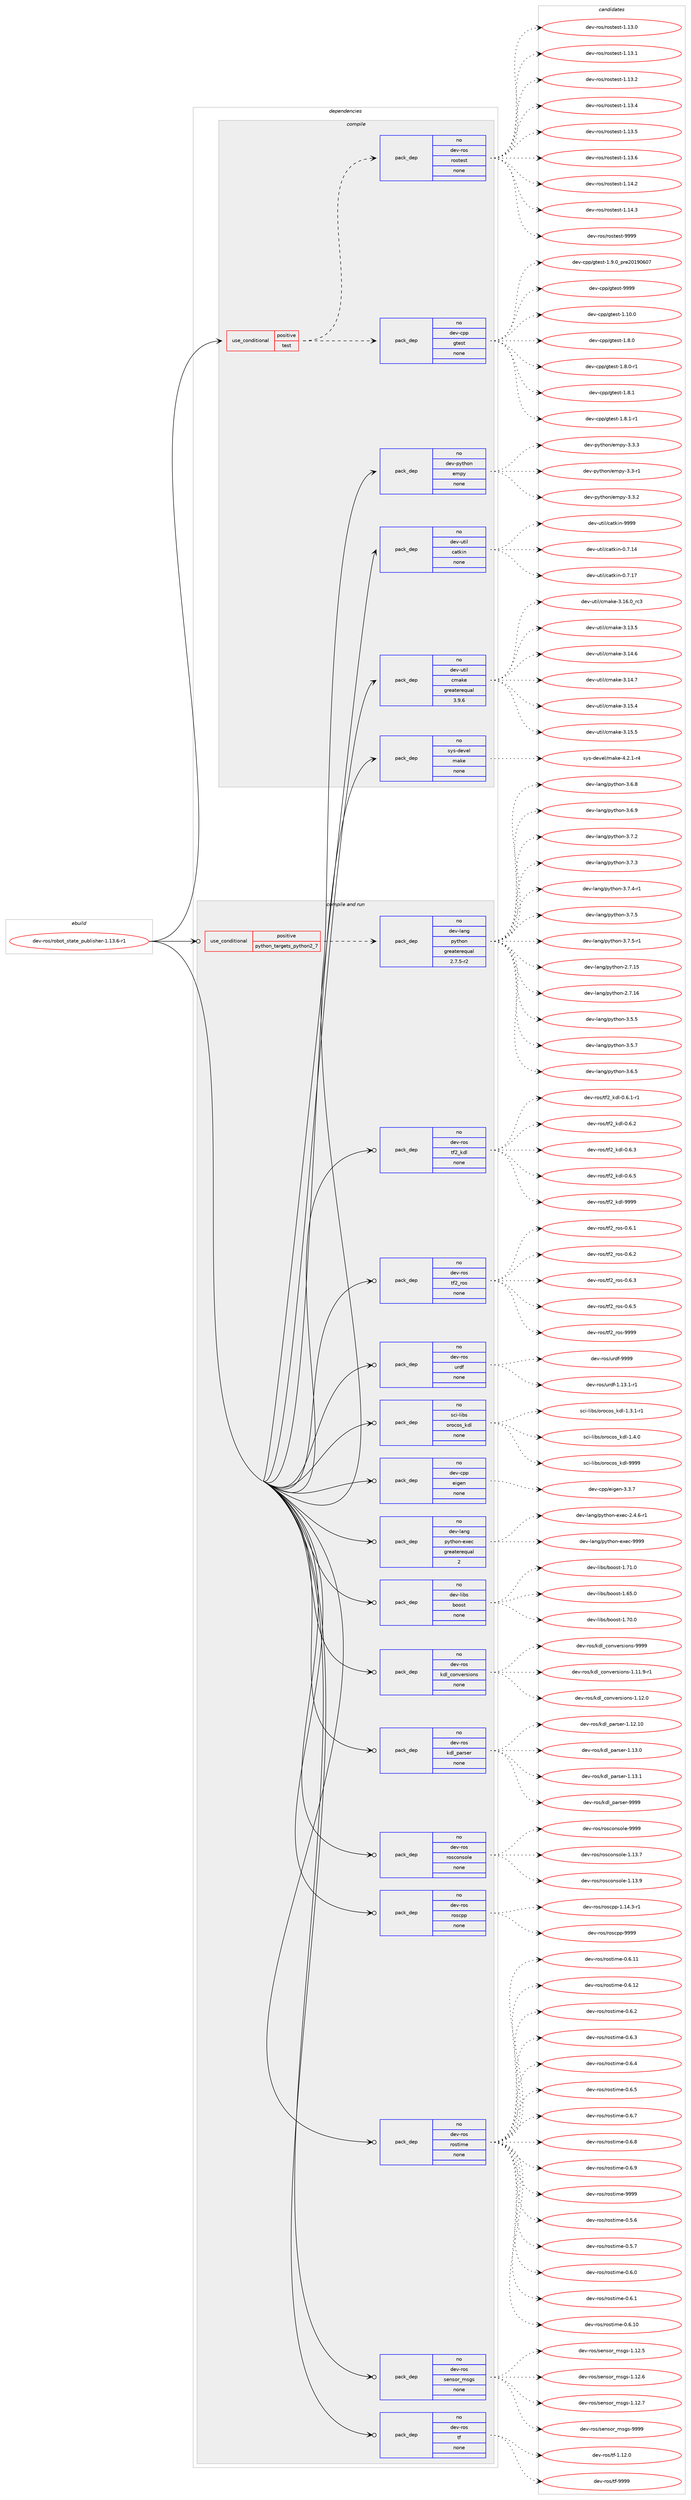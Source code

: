 digraph prolog {

# *************
# Graph options
# *************

newrank=true;
concentrate=true;
compound=true;
graph [rankdir=LR,fontname=Helvetica,fontsize=10,ranksep=1.5];#, ranksep=2.5, nodesep=0.2];
edge  [arrowhead=vee];
node  [fontname=Helvetica,fontsize=10];

# **********
# The ebuild
# **********

subgraph cluster_leftcol {
color=gray;
rank=same;
label=<<i>ebuild</i>>;
id [label="dev-ros/robot_state_publisher-1.13.6-r1", color=red, width=4, href="../dev-ros/robot_state_publisher-1.13.6-r1.svg"];
}

# ****************
# The dependencies
# ****************

subgraph cluster_midcol {
color=gray;
label=<<i>dependencies</i>>;
subgraph cluster_compile {
fillcolor="#eeeeee";
style=filled;
label=<<i>compile</i>>;
subgraph cond154399 {
dependency659807 [label=<<TABLE BORDER="0" CELLBORDER="1" CELLSPACING="0" CELLPADDING="4"><TR><TD ROWSPAN="3" CELLPADDING="10">use_conditional</TD></TR><TR><TD>positive</TD></TR><TR><TD>test</TD></TR></TABLE>>, shape=none, color=red];
subgraph pack493502 {
dependency659808 [label=<<TABLE BORDER="0" CELLBORDER="1" CELLSPACING="0" CELLPADDING="4" WIDTH="220"><TR><TD ROWSPAN="6" CELLPADDING="30">pack_dep</TD></TR><TR><TD WIDTH="110">no</TD></TR><TR><TD>dev-cpp</TD></TR><TR><TD>gtest</TD></TR><TR><TD>none</TD></TR><TR><TD></TD></TR></TABLE>>, shape=none, color=blue];
}
dependency659807:e -> dependency659808:w [weight=20,style="dashed",arrowhead="vee"];
subgraph pack493503 {
dependency659809 [label=<<TABLE BORDER="0" CELLBORDER="1" CELLSPACING="0" CELLPADDING="4" WIDTH="220"><TR><TD ROWSPAN="6" CELLPADDING="30">pack_dep</TD></TR><TR><TD WIDTH="110">no</TD></TR><TR><TD>dev-ros</TD></TR><TR><TD>rostest</TD></TR><TR><TD>none</TD></TR><TR><TD></TD></TR></TABLE>>, shape=none, color=blue];
}
dependency659807:e -> dependency659809:w [weight=20,style="dashed",arrowhead="vee"];
}
id:e -> dependency659807:w [weight=20,style="solid",arrowhead="vee"];
subgraph pack493504 {
dependency659810 [label=<<TABLE BORDER="0" CELLBORDER="1" CELLSPACING="0" CELLPADDING="4" WIDTH="220"><TR><TD ROWSPAN="6" CELLPADDING="30">pack_dep</TD></TR><TR><TD WIDTH="110">no</TD></TR><TR><TD>dev-python</TD></TR><TR><TD>empy</TD></TR><TR><TD>none</TD></TR><TR><TD></TD></TR></TABLE>>, shape=none, color=blue];
}
id:e -> dependency659810:w [weight=20,style="solid",arrowhead="vee"];
subgraph pack493505 {
dependency659811 [label=<<TABLE BORDER="0" CELLBORDER="1" CELLSPACING="0" CELLPADDING="4" WIDTH="220"><TR><TD ROWSPAN="6" CELLPADDING="30">pack_dep</TD></TR><TR><TD WIDTH="110">no</TD></TR><TR><TD>dev-util</TD></TR><TR><TD>catkin</TD></TR><TR><TD>none</TD></TR><TR><TD></TD></TR></TABLE>>, shape=none, color=blue];
}
id:e -> dependency659811:w [weight=20,style="solid",arrowhead="vee"];
subgraph pack493506 {
dependency659812 [label=<<TABLE BORDER="0" CELLBORDER="1" CELLSPACING="0" CELLPADDING="4" WIDTH="220"><TR><TD ROWSPAN="6" CELLPADDING="30">pack_dep</TD></TR><TR><TD WIDTH="110">no</TD></TR><TR><TD>dev-util</TD></TR><TR><TD>cmake</TD></TR><TR><TD>greaterequal</TD></TR><TR><TD>3.9.6</TD></TR></TABLE>>, shape=none, color=blue];
}
id:e -> dependency659812:w [weight=20,style="solid",arrowhead="vee"];
subgraph pack493507 {
dependency659813 [label=<<TABLE BORDER="0" CELLBORDER="1" CELLSPACING="0" CELLPADDING="4" WIDTH="220"><TR><TD ROWSPAN="6" CELLPADDING="30">pack_dep</TD></TR><TR><TD WIDTH="110">no</TD></TR><TR><TD>sys-devel</TD></TR><TR><TD>make</TD></TR><TR><TD>none</TD></TR><TR><TD></TD></TR></TABLE>>, shape=none, color=blue];
}
id:e -> dependency659813:w [weight=20,style="solid",arrowhead="vee"];
}
subgraph cluster_compileandrun {
fillcolor="#eeeeee";
style=filled;
label=<<i>compile and run</i>>;
subgraph cond154400 {
dependency659814 [label=<<TABLE BORDER="0" CELLBORDER="1" CELLSPACING="0" CELLPADDING="4"><TR><TD ROWSPAN="3" CELLPADDING="10">use_conditional</TD></TR><TR><TD>positive</TD></TR><TR><TD>python_targets_python2_7</TD></TR></TABLE>>, shape=none, color=red];
subgraph pack493508 {
dependency659815 [label=<<TABLE BORDER="0" CELLBORDER="1" CELLSPACING="0" CELLPADDING="4" WIDTH="220"><TR><TD ROWSPAN="6" CELLPADDING="30">pack_dep</TD></TR><TR><TD WIDTH="110">no</TD></TR><TR><TD>dev-lang</TD></TR><TR><TD>python</TD></TR><TR><TD>greaterequal</TD></TR><TR><TD>2.7.5-r2</TD></TR></TABLE>>, shape=none, color=blue];
}
dependency659814:e -> dependency659815:w [weight=20,style="dashed",arrowhead="vee"];
}
id:e -> dependency659814:w [weight=20,style="solid",arrowhead="odotvee"];
subgraph pack493509 {
dependency659816 [label=<<TABLE BORDER="0" CELLBORDER="1" CELLSPACING="0" CELLPADDING="4" WIDTH="220"><TR><TD ROWSPAN="6" CELLPADDING="30">pack_dep</TD></TR><TR><TD WIDTH="110">no</TD></TR><TR><TD>dev-cpp</TD></TR><TR><TD>eigen</TD></TR><TR><TD>none</TD></TR><TR><TD></TD></TR></TABLE>>, shape=none, color=blue];
}
id:e -> dependency659816:w [weight=20,style="solid",arrowhead="odotvee"];
subgraph pack493510 {
dependency659817 [label=<<TABLE BORDER="0" CELLBORDER="1" CELLSPACING="0" CELLPADDING="4" WIDTH="220"><TR><TD ROWSPAN="6" CELLPADDING="30">pack_dep</TD></TR><TR><TD WIDTH="110">no</TD></TR><TR><TD>dev-lang</TD></TR><TR><TD>python-exec</TD></TR><TR><TD>greaterequal</TD></TR><TR><TD>2</TD></TR></TABLE>>, shape=none, color=blue];
}
id:e -> dependency659817:w [weight=20,style="solid",arrowhead="odotvee"];
subgraph pack493511 {
dependency659818 [label=<<TABLE BORDER="0" CELLBORDER="1" CELLSPACING="0" CELLPADDING="4" WIDTH="220"><TR><TD ROWSPAN="6" CELLPADDING="30">pack_dep</TD></TR><TR><TD WIDTH="110">no</TD></TR><TR><TD>dev-libs</TD></TR><TR><TD>boost</TD></TR><TR><TD>none</TD></TR><TR><TD></TD></TR></TABLE>>, shape=none, color=blue];
}
id:e -> dependency659818:w [weight=20,style="solid",arrowhead="odotvee"];
subgraph pack493512 {
dependency659819 [label=<<TABLE BORDER="0" CELLBORDER="1" CELLSPACING="0" CELLPADDING="4" WIDTH="220"><TR><TD ROWSPAN="6" CELLPADDING="30">pack_dep</TD></TR><TR><TD WIDTH="110">no</TD></TR><TR><TD>dev-ros</TD></TR><TR><TD>kdl_conversions</TD></TR><TR><TD>none</TD></TR><TR><TD></TD></TR></TABLE>>, shape=none, color=blue];
}
id:e -> dependency659819:w [weight=20,style="solid",arrowhead="odotvee"];
subgraph pack493513 {
dependency659820 [label=<<TABLE BORDER="0" CELLBORDER="1" CELLSPACING="0" CELLPADDING="4" WIDTH="220"><TR><TD ROWSPAN="6" CELLPADDING="30">pack_dep</TD></TR><TR><TD WIDTH="110">no</TD></TR><TR><TD>dev-ros</TD></TR><TR><TD>kdl_parser</TD></TR><TR><TD>none</TD></TR><TR><TD></TD></TR></TABLE>>, shape=none, color=blue];
}
id:e -> dependency659820:w [weight=20,style="solid",arrowhead="odotvee"];
subgraph pack493514 {
dependency659821 [label=<<TABLE BORDER="0" CELLBORDER="1" CELLSPACING="0" CELLPADDING="4" WIDTH="220"><TR><TD ROWSPAN="6" CELLPADDING="30">pack_dep</TD></TR><TR><TD WIDTH="110">no</TD></TR><TR><TD>dev-ros</TD></TR><TR><TD>rosconsole</TD></TR><TR><TD>none</TD></TR><TR><TD></TD></TR></TABLE>>, shape=none, color=blue];
}
id:e -> dependency659821:w [weight=20,style="solid",arrowhead="odotvee"];
subgraph pack493515 {
dependency659822 [label=<<TABLE BORDER="0" CELLBORDER="1" CELLSPACING="0" CELLPADDING="4" WIDTH="220"><TR><TD ROWSPAN="6" CELLPADDING="30">pack_dep</TD></TR><TR><TD WIDTH="110">no</TD></TR><TR><TD>dev-ros</TD></TR><TR><TD>roscpp</TD></TR><TR><TD>none</TD></TR><TR><TD></TD></TR></TABLE>>, shape=none, color=blue];
}
id:e -> dependency659822:w [weight=20,style="solid",arrowhead="odotvee"];
subgraph pack493516 {
dependency659823 [label=<<TABLE BORDER="0" CELLBORDER="1" CELLSPACING="0" CELLPADDING="4" WIDTH="220"><TR><TD ROWSPAN="6" CELLPADDING="30">pack_dep</TD></TR><TR><TD WIDTH="110">no</TD></TR><TR><TD>dev-ros</TD></TR><TR><TD>rostime</TD></TR><TR><TD>none</TD></TR><TR><TD></TD></TR></TABLE>>, shape=none, color=blue];
}
id:e -> dependency659823:w [weight=20,style="solid",arrowhead="odotvee"];
subgraph pack493517 {
dependency659824 [label=<<TABLE BORDER="0" CELLBORDER="1" CELLSPACING="0" CELLPADDING="4" WIDTH="220"><TR><TD ROWSPAN="6" CELLPADDING="30">pack_dep</TD></TR><TR><TD WIDTH="110">no</TD></TR><TR><TD>dev-ros</TD></TR><TR><TD>sensor_msgs</TD></TR><TR><TD>none</TD></TR><TR><TD></TD></TR></TABLE>>, shape=none, color=blue];
}
id:e -> dependency659824:w [weight=20,style="solid",arrowhead="odotvee"];
subgraph pack493518 {
dependency659825 [label=<<TABLE BORDER="0" CELLBORDER="1" CELLSPACING="0" CELLPADDING="4" WIDTH="220"><TR><TD ROWSPAN="6" CELLPADDING="30">pack_dep</TD></TR><TR><TD WIDTH="110">no</TD></TR><TR><TD>dev-ros</TD></TR><TR><TD>tf</TD></TR><TR><TD>none</TD></TR><TR><TD></TD></TR></TABLE>>, shape=none, color=blue];
}
id:e -> dependency659825:w [weight=20,style="solid",arrowhead="odotvee"];
subgraph pack493519 {
dependency659826 [label=<<TABLE BORDER="0" CELLBORDER="1" CELLSPACING="0" CELLPADDING="4" WIDTH="220"><TR><TD ROWSPAN="6" CELLPADDING="30">pack_dep</TD></TR><TR><TD WIDTH="110">no</TD></TR><TR><TD>dev-ros</TD></TR><TR><TD>tf2_kdl</TD></TR><TR><TD>none</TD></TR><TR><TD></TD></TR></TABLE>>, shape=none, color=blue];
}
id:e -> dependency659826:w [weight=20,style="solid",arrowhead="odotvee"];
subgraph pack493520 {
dependency659827 [label=<<TABLE BORDER="0" CELLBORDER="1" CELLSPACING="0" CELLPADDING="4" WIDTH="220"><TR><TD ROWSPAN="6" CELLPADDING="30">pack_dep</TD></TR><TR><TD WIDTH="110">no</TD></TR><TR><TD>dev-ros</TD></TR><TR><TD>tf2_ros</TD></TR><TR><TD>none</TD></TR><TR><TD></TD></TR></TABLE>>, shape=none, color=blue];
}
id:e -> dependency659827:w [weight=20,style="solid",arrowhead="odotvee"];
subgraph pack493521 {
dependency659828 [label=<<TABLE BORDER="0" CELLBORDER="1" CELLSPACING="0" CELLPADDING="4" WIDTH="220"><TR><TD ROWSPAN="6" CELLPADDING="30">pack_dep</TD></TR><TR><TD WIDTH="110">no</TD></TR><TR><TD>dev-ros</TD></TR><TR><TD>urdf</TD></TR><TR><TD>none</TD></TR><TR><TD></TD></TR></TABLE>>, shape=none, color=blue];
}
id:e -> dependency659828:w [weight=20,style="solid",arrowhead="odotvee"];
subgraph pack493522 {
dependency659829 [label=<<TABLE BORDER="0" CELLBORDER="1" CELLSPACING="0" CELLPADDING="4" WIDTH="220"><TR><TD ROWSPAN="6" CELLPADDING="30">pack_dep</TD></TR><TR><TD WIDTH="110">no</TD></TR><TR><TD>sci-libs</TD></TR><TR><TD>orocos_kdl</TD></TR><TR><TD>none</TD></TR><TR><TD></TD></TR></TABLE>>, shape=none, color=blue];
}
id:e -> dependency659829:w [weight=20,style="solid",arrowhead="odotvee"];
}
subgraph cluster_run {
fillcolor="#eeeeee";
style=filled;
label=<<i>run</i>>;
}
}

# **************
# The candidates
# **************

subgraph cluster_choices {
rank=same;
color=gray;
label=<<i>candidates</i>>;

subgraph choice493502 {
color=black;
nodesep=1;
choice10010111845991121124710311610111511645494649484648 [label="dev-cpp/gtest-1.10.0", color=red, width=4,href="../dev-cpp/gtest-1.10.0.svg"];
choice100101118459911211247103116101115116454946564648 [label="dev-cpp/gtest-1.8.0", color=red, width=4,href="../dev-cpp/gtest-1.8.0.svg"];
choice1001011184599112112471031161011151164549465646484511449 [label="dev-cpp/gtest-1.8.0-r1", color=red, width=4,href="../dev-cpp/gtest-1.8.0-r1.svg"];
choice100101118459911211247103116101115116454946564649 [label="dev-cpp/gtest-1.8.1", color=red, width=4,href="../dev-cpp/gtest-1.8.1.svg"];
choice1001011184599112112471031161011151164549465646494511449 [label="dev-cpp/gtest-1.8.1-r1", color=red, width=4,href="../dev-cpp/gtest-1.8.1-r1.svg"];
choice100101118459911211247103116101115116454946574648951121141015048495748544855 [label="dev-cpp/gtest-1.9.0_pre20190607", color=red, width=4,href="../dev-cpp/gtest-1.9.0_pre20190607.svg"];
choice1001011184599112112471031161011151164557575757 [label="dev-cpp/gtest-9999", color=red, width=4,href="../dev-cpp/gtest-9999.svg"];
dependency659808:e -> choice10010111845991121124710311610111511645494649484648:w [style=dotted,weight="100"];
dependency659808:e -> choice100101118459911211247103116101115116454946564648:w [style=dotted,weight="100"];
dependency659808:e -> choice1001011184599112112471031161011151164549465646484511449:w [style=dotted,weight="100"];
dependency659808:e -> choice100101118459911211247103116101115116454946564649:w [style=dotted,weight="100"];
dependency659808:e -> choice1001011184599112112471031161011151164549465646494511449:w [style=dotted,weight="100"];
dependency659808:e -> choice100101118459911211247103116101115116454946574648951121141015048495748544855:w [style=dotted,weight="100"];
dependency659808:e -> choice1001011184599112112471031161011151164557575757:w [style=dotted,weight="100"];
}
subgraph choice493503 {
color=black;
nodesep=1;
choice100101118451141111154711411111511610111511645494649514648 [label="dev-ros/rostest-1.13.0", color=red, width=4,href="../dev-ros/rostest-1.13.0.svg"];
choice100101118451141111154711411111511610111511645494649514649 [label="dev-ros/rostest-1.13.1", color=red, width=4,href="../dev-ros/rostest-1.13.1.svg"];
choice100101118451141111154711411111511610111511645494649514650 [label="dev-ros/rostest-1.13.2", color=red, width=4,href="../dev-ros/rostest-1.13.2.svg"];
choice100101118451141111154711411111511610111511645494649514652 [label="dev-ros/rostest-1.13.4", color=red, width=4,href="../dev-ros/rostest-1.13.4.svg"];
choice100101118451141111154711411111511610111511645494649514653 [label="dev-ros/rostest-1.13.5", color=red, width=4,href="../dev-ros/rostest-1.13.5.svg"];
choice100101118451141111154711411111511610111511645494649514654 [label="dev-ros/rostest-1.13.6", color=red, width=4,href="../dev-ros/rostest-1.13.6.svg"];
choice100101118451141111154711411111511610111511645494649524650 [label="dev-ros/rostest-1.14.2", color=red, width=4,href="../dev-ros/rostest-1.14.2.svg"];
choice100101118451141111154711411111511610111511645494649524651 [label="dev-ros/rostest-1.14.3", color=red, width=4,href="../dev-ros/rostest-1.14.3.svg"];
choice10010111845114111115471141111151161011151164557575757 [label="dev-ros/rostest-9999", color=red, width=4,href="../dev-ros/rostest-9999.svg"];
dependency659809:e -> choice100101118451141111154711411111511610111511645494649514648:w [style=dotted,weight="100"];
dependency659809:e -> choice100101118451141111154711411111511610111511645494649514649:w [style=dotted,weight="100"];
dependency659809:e -> choice100101118451141111154711411111511610111511645494649514650:w [style=dotted,weight="100"];
dependency659809:e -> choice100101118451141111154711411111511610111511645494649514652:w [style=dotted,weight="100"];
dependency659809:e -> choice100101118451141111154711411111511610111511645494649514653:w [style=dotted,weight="100"];
dependency659809:e -> choice100101118451141111154711411111511610111511645494649514654:w [style=dotted,weight="100"];
dependency659809:e -> choice100101118451141111154711411111511610111511645494649524650:w [style=dotted,weight="100"];
dependency659809:e -> choice100101118451141111154711411111511610111511645494649524651:w [style=dotted,weight="100"];
dependency659809:e -> choice10010111845114111115471141111151161011151164557575757:w [style=dotted,weight="100"];
}
subgraph choice493504 {
color=black;
nodesep=1;
choice1001011184511212111610411111047101109112121455146514511449 [label="dev-python/empy-3.3-r1", color=red, width=4,href="../dev-python/empy-3.3-r1.svg"];
choice1001011184511212111610411111047101109112121455146514650 [label="dev-python/empy-3.3.2", color=red, width=4,href="../dev-python/empy-3.3.2.svg"];
choice1001011184511212111610411111047101109112121455146514651 [label="dev-python/empy-3.3.3", color=red, width=4,href="../dev-python/empy-3.3.3.svg"];
dependency659810:e -> choice1001011184511212111610411111047101109112121455146514511449:w [style=dotted,weight="100"];
dependency659810:e -> choice1001011184511212111610411111047101109112121455146514650:w [style=dotted,weight="100"];
dependency659810:e -> choice1001011184511212111610411111047101109112121455146514651:w [style=dotted,weight="100"];
}
subgraph choice493505 {
color=black;
nodesep=1;
choice1001011184511711610510847999711610710511045484655464952 [label="dev-util/catkin-0.7.14", color=red, width=4,href="../dev-util/catkin-0.7.14.svg"];
choice1001011184511711610510847999711610710511045484655464955 [label="dev-util/catkin-0.7.17", color=red, width=4,href="../dev-util/catkin-0.7.17.svg"];
choice100101118451171161051084799971161071051104557575757 [label="dev-util/catkin-9999", color=red, width=4,href="../dev-util/catkin-9999.svg"];
dependency659811:e -> choice1001011184511711610510847999711610710511045484655464952:w [style=dotted,weight="100"];
dependency659811:e -> choice1001011184511711610510847999711610710511045484655464955:w [style=dotted,weight="100"];
dependency659811:e -> choice100101118451171161051084799971161071051104557575757:w [style=dotted,weight="100"];
}
subgraph choice493506 {
color=black;
nodesep=1;
choice1001011184511711610510847991099710710145514649514653 [label="dev-util/cmake-3.13.5", color=red, width=4,href="../dev-util/cmake-3.13.5.svg"];
choice1001011184511711610510847991099710710145514649524654 [label="dev-util/cmake-3.14.6", color=red, width=4,href="../dev-util/cmake-3.14.6.svg"];
choice1001011184511711610510847991099710710145514649524655 [label="dev-util/cmake-3.14.7", color=red, width=4,href="../dev-util/cmake-3.14.7.svg"];
choice1001011184511711610510847991099710710145514649534652 [label="dev-util/cmake-3.15.4", color=red, width=4,href="../dev-util/cmake-3.15.4.svg"];
choice1001011184511711610510847991099710710145514649534653 [label="dev-util/cmake-3.15.5", color=red, width=4,href="../dev-util/cmake-3.15.5.svg"];
choice1001011184511711610510847991099710710145514649544648951149951 [label="dev-util/cmake-3.16.0_rc3", color=red, width=4,href="../dev-util/cmake-3.16.0_rc3.svg"];
dependency659812:e -> choice1001011184511711610510847991099710710145514649514653:w [style=dotted,weight="100"];
dependency659812:e -> choice1001011184511711610510847991099710710145514649524654:w [style=dotted,weight="100"];
dependency659812:e -> choice1001011184511711610510847991099710710145514649524655:w [style=dotted,weight="100"];
dependency659812:e -> choice1001011184511711610510847991099710710145514649534652:w [style=dotted,weight="100"];
dependency659812:e -> choice1001011184511711610510847991099710710145514649534653:w [style=dotted,weight="100"];
dependency659812:e -> choice1001011184511711610510847991099710710145514649544648951149951:w [style=dotted,weight="100"];
}
subgraph choice493507 {
color=black;
nodesep=1;
choice1151211154510010111810110847109971071014552465046494511452 [label="sys-devel/make-4.2.1-r4", color=red, width=4,href="../sys-devel/make-4.2.1-r4.svg"];
dependency659813:e -> choice1151211154510010111810110847109971071014552465046494511452:w [style=dotted,weight="100"];
}
subgraph choice493508 {
color=black;
nodesep=1;
choice10010111845108971101034711212111610411111045504655464953 [label="dev-lang/python-2.7.15", color=red, width=4,href="../dev-lang/python-2.7.15.svg"];
choice10010111845108971101034711212111610411111045504655464954 [label="dev-lang/python-2.7.16", color=red, width=4,href="../dev-lang/python-2.7.16.svg"];
choice100101118451089711010347112121116104111110455146534653 [label="dev-lang/python-3.5.5", color=red, width=4,href="../dev-lang/python-3.5.5.svg"];
choice100101118451089711010347112121116104111110455146534655 [label="dev-lang/python-3.5.7", color=red, width=4,href="../dev-lang/python-3.5.7.svg"];
choice100101118451089711010347112121116104111110455146544653 [label="dev-lang/python-3.6.5", color=red, width=4,href="../dev-lang/python-3.6.5.svg"];
choice100101118451089711010347112121116104111110455146544656 [label="dev-lang/python-3.6.8", color=red, width=4,href="../dev-lang/python-3.6.8.svg"];
choice100101118451089711010347112121116104111110455146544657 [label="dev-lang/python-3.6.9", color=red, width=4,href="../dev-lang/python-3.6.9.svg"];
choice100101118451089711010347112121116104111110455146554650 [label="dev-lang/python-3.7.2", color=red, width=4,href="../dev-lang/python-3.7.2.svg"];
choice100101118451089711010347112121116104111110455146554651 [label="dev-lang/python-3.7.3", color=red, width=4,href="../dev-lang/python-3.7.3.svg"];
choice1001011184510897110103471121211161041111104551465546524511449 [label="dev-lang/python-3.7.4-r1", color=red, width=4,href="../dev-lang/python-3.7.4-r1.svg"];
choice100101118451089711010347112121116104111110455146554653 [label="dev-lang/python-3.7.5", color=red, width=4,href="../dev-lang/python-3.7.5.svg"];
choice1001011184510897110103471121211161041111104551465546534511449 [label="dev-lang/python-3.7.5-r1", color=red, width=4,href="../dev-lang/python-3.7.5-r1.svg"];
dependency659815:e -> choice10010111845108971101034711212111610411111045504655464953:w [style=dotted,weight="100"];
dependency659815:e -> choice10010111845108971101034711212111610411111045504655464954:w [style=dotted,weight="100"];
dependency659815:e -> choice100101118451089711010347112121116104111110455146534653:w [style=dotted,weight="100"];
dependency659815:e -> choice100101118451089711010347112121116104111110455146534655:w [style=dotted,weight="100"];
dependency659815:e -> choice100101118451089711010347112121116104111110455146544653:w [style=dotted,weight="100"];
dependency659815:e -> choice100101118451089711010347112121116104111110455146544656:w [style=dotted,weight="100"];
dependency659815:e -> choice100101118451089711010347112121116104111110455146544657:w [style=dotted,weight="100"];
dependency659815:e -> choice100101118451089711010347112121116104111110455146554650:w [style=dotted,weight="100"];
dependency659815:e -> choice100101118451089711010347112121116104111110455146554651:w [style=dotted,weight="100"];
dependency659815:e -> choice1001011184510897110103471121211161041111104551465546524511449:w [style=dotted,weight="100"];
dependency659815:e -> choice100101118451089711010347112121116104111110455146554653:w [style=dotted,weight="100"];
dependency659815:e -> choice1001011184510897110103471121211161041111104551465546534511449:w [style=dotted,weight="100"];
}
subgraph choice493509 {
color=black;
nodesep=1;
choice100101118459911211247101105103101110455146514655 [label="dev-cpp/eigen-3.3.7", color=red, width=4,href="../dev-cpp/eigen-3.3.7.svg"];
dependency659816:e -> choice100101118459911211247101105103101110455146514655:w [style=dotted,weight="100"];
}
subgraph choice493510 {
color=black;
nodesep=1;
choice10010111845108971101034711212111610411111045101120101994550465246544511449 [label="dev-lang/python-exec-2.4.6-r1", color=red, width=4,href="../dev-lang/python-exec-2.4.6-r1.svg"];
choice10010111845108971101034711212111610411111045101120101994557575757 [label="dev-lang/python-exec-9999", color=red, width=4,href="../dev-lang/python-exec-9999.svg"];
dependency659817:e -> choice10010111845108971101034711212111610411111045101120101994550465246544511449:w [style=dotted,weight="100"];
dependency659817:e -> choice10010111845108971101034711212111610411111045101120101994557575757:w [style=dotted,weight="100"];
}
subgraph choice493511 {
color=black;
nodesep=1;
choice1001011184510810598115479811111111511645494654534648 [label="dev-libs/boost-1.65.0", color=red, width=4,href="../dev-libs/boost-1.65.0.svg"];
choice1001011184510810598115479811111111511645494655484648 [label="dev-libs/boost-1.70.0", color=red, width=4,href="../dev-libs/boost-1.70.0.svg"];
choice1001011184510810598115479811111111511645494655494648 [label="dev-libs/boost-1.71.0", color=red, width=4,href="../dev-libs/boost-1.71.0.svg"];
dependency659818:e -> choice1001011184510810598115479811111111511645494654534648:w [style=dotted,weight="100"];
dependency659818:e -> choice1001011184510810598115479811111111511645494655484648:w [style=dotted,weight="100"];
dependency659818:e -> choice1001011184510810598115479811111111511645494655494648:w [style=dotted,weight="100"];
}
subgraph choice493512 {
color=black;
nodesep=1;
choice10010111845114111115471071001089599111110118101114115105111110115454946494946574511449 [label="dev-ros/kdl_conversions-1.11.9-r1", color=red, width=4,href="../dev-ros/kdl_conversions-1.11.9-r1.svg"];
choice1001011184511411111547107100108959911111011810111411510511111011545494649504648 [label="dev-ros/kdl_conversions-1.12.0", color=red, width=4,href="../dev-ros/kdl_conversions-1.12.0.svg"];
choice100101118451141111154710710010895991111101181011141151051111101154557575757 [label="dev-ros/kdl_conversions-9999", color=red, width=4,href="../dev-ros/kdl_conversions-9999.svg"];
dependency659819:e -> choice10010111845114111115471071001089599111110118101114115105111110115454946494946574511449:w [style=dotted,weight="100"];
dependency659819:e -> choice1001011184511411111547107100108959911111011810111411510511111011545494649504648:w [style=dotted,weight="100"];
dependency659819:e -> choice100101118451141111154710710010895991111101181011141151051111101154557575757:w [style=dotted,weight="100"];
}
subgraph choice493513 {
color=black;
nodesep=1;
choice100101118451141111154710710010895112971141151011144549464950464948 [label="dev-ros/kdl_parser-1.12.10", color=red, width=4,href="../dev-ros/kdl_parser-1.12.10.svg"];
choice1001011184511411111547107100108951129711411510111445494649514648 [label="dev-ros/kdl_parser-1.13.0", color=red, width=4,href="../dev-ros/kdl_parser-1.13.0.svg"];
choice1001011184511411111547107100108951129711411510111445494649514649 [label="dev-ros/kdl_parser-1.13.1", color=red, width=4,href="../dev-ros/kdl_parser-1.13.1.svg"];
choice100101118451141111154710710010895112971141151011144557575757 [label="dev-ros/kdl_parser-9999", color=red, width=4,href="../dev-ros/kdl_parser-9999.svg"];
dependency659820:e -> choice100101118451141111154710710010895112971141151011144549464950464948:w [style=dotted,weight="100"];
dependency659820:e -> choice1001011184511411111547107100108951129711411510111445494649514648:w [style=dotted,weight="100"];
dependency659820:e -> choice1001011184511411111547107100108951129711411510111445494649514649:w [style=dotted,weight="100"];
dependency659820:e -> choice100101118451141111154710710010895112971141151011144557575757:w [style=dotted,weight="100"];
}
subgraph choice493514 {
color=black;
nodesep=1;
choice10010111845114111115471141111159911111011511110810145494649514655 [label="dev-ros/rosconsole-1.13.7", color=red, width=4,href="../dev-ros/rosconsole-1.13.7.svg"];
choice10010111845114111115471141111159911111011511110810145494649514657 [label="dev-ros/rosconsole-1.13.9", color=red, width=4,href="../dev-ros/rosconsole-1.13.9.svg"];
choice1001011184511411111547114111115991111101151111081014557575757 [label="dev-ros/rosconsole-9999", color=red, width=4,href="../dev-ros/rosconsole-9999.svg"];
dependency659821:e -> choice10010111845114111115471141111159911111011511110810145494649514655:w [style=dotted,weight="100"];
dependency659821:e -> choice10010111845114111115471141111159911111011511110810145494649514657:w [style=dotted,weight="100"];
dependency659821:e -> choice1001011184511411111547114111115991111101151111081014557575757:w [style=dotted,weight="100"];
}
subgraph choice493515 {
color=black;
nodesep=1;
choice100101118451141111154711411111599112112454946495246514511449 [label="dev-ros/roscpp-1.14.3-r1", color=red, width=4,href="../dev-ros/roscpp-1.14.3-r1.svg"];
choice1001011184511411111547114111115991121124557575757 [label="dev-ros/roscpp-9999", color=red, width=4,href="../dev-ros/roscpp-9999.svg"];
dependency659822:e -> choice100101118451141111154711411111599112112454946495246514511449:w [style=dotted,weight="100"];
dependency659822:e -> choice1001011184511411111547114111115991121124557575757:w [style=dotted,weight="100"];
}
subgraph choice493516 {
color=black;
nodesep=1;
choice1001011184511411111547114111115116105109101454846534654 [label="dev-ros/rostime-0.5.6", color=red, width=4,href="../dev-ros/rostime-0.5.6.svg"];
choice1001011184511411111547114111115116105109101454846534655 [label="dev-ros/rostime-0.5.7", color=red, width=4,href="../dev-ros/rostime-0.5.7.svg"];
choice1001011184511411111547114111115116105109101454846544648 [label="dev-ros/rostime-0.6.0", color=red, width=4,href="../dev-ros/rostime-0.6.0.svg"];
choice1001011184511411111547114111115116105109101454846544649 [label="dev-ros/rostime-0.6.1", color=red, width=4,href="../dev-ros/rostime-0.6.1.svg"];
choice100101118451141111154711411111511610510910145484654464948 [label="dev-ros/rostime-0.6.10", color=red, width=4,href="../dev-ros/rostime-0.6.10.svg"];
choice100101118451141111154711411111511610510910145484654464949 [label="dev-ros/rostime-0.6.11", color=red, width=4,href="../dev-ros/rostime-0.6.11.svg"];
choice100101118451141111154711411111511610510910145484654464950 [label="dev-ros/rostime-0.6.12", color=red, width=4,href="../dev-ros/rostime-0.6.12.svg"];
choice1001011184511411111547114111115116105109101454846544650 [label="dev-ros/rostime-0.6.2", color=red, width=4,href="../dev-ros/rostime-0.6.2.svg"];
choice1001011184511411111547114111115116105109101454846544651 [label="dev-ros/rostime-0.6.3", color=red, width=4,href="../dev-ros/rostime-0.6.3.svg"];
choice1001011184511411111547114111115116105109101454846544652 [label="dev-ros/rostime-0.6.4", color=red, width=4,href="../dev-ros/rostime-0.6.4.svg"];
choice1001011184511411111547114111115116105109101454846544653 [label="dev-ros/rostime-0.6.5", color=red, width=4,href="../dev-ros/rostime-0.6.5.svg"];
choice1001011184511411111547114111115116105109101454846544655 [label="dev-ros/rostime-0.6.7", color=red, width=4,href="../dev-ros/rostime-0.6.7.svg"];
choice1001011184511411111547114111115116105109101454846544656 [label="dev-ros/rostime-0.6.8", color=red, width=4,href="../dev-ros/rostime-0.6.8.svg"];
choice1001011184511411111547114111115116105109101454846544657 [label="dev-ros/rostime-0.6.9", color=red, width=4,href="../dev-ros/rostime-0.6.9.svg"];
choice10010111845114111115471141111151161051091014557575757 [label="dev-ros/rostime-9999", color=red, width=4,href="../dev-ros/rostime-9999.svg"];
dependency659823:e -> choice1001011184511411111547114111115116105109101454846534654:w [style=dotted,weight="100"];
dependency659823:e -> choice1001011184511411111547114111115116105109101454846534655:w [style=dotted,weight="100"];
dependency659823:e -> choice1001011184511411111547114111115116105109101454846544648:w [style=dotted,weight="100"];
dependency659823:e -> choice1001011184511411111547114111115116105109101454846544649:w [style=dotted,weight="100"];
dependency659823:e -> choice100101118451141111154711411111511610510910145484654464948:w [style=dotted,weight="100"];
dependency659823:e -> choice100101118451141111154711411111511610510910145484654464949:w [style=dotted,weight="100"];
dependency659823:e -> choice100101118451141111154711411111511610510910145484654464950:w [style=dotted,weight="100"];
dependency659823:e -> choice1001011184511411111547114111115116105109101454846544650:w [style=dotted,weight="100"];
dependency659823:e -> choice1001011184511411111547114111115116105109101454846544651:w [style=dotted,weight="100"];
dependency659823:e -> choice1001011184511411111547114111115116105109101454846544652:w [style=dotted,weight="100"];
dependency659823:e -> choice1001011184511411111547114111115116105109101454846544653:w [style=dotted,weight="100"];
dependency659823:e -> choice1001011184511411111547114111115116105109101454846544655:w [style=dotted,weight="100"];
dependency659823:e -> choice1001011184511411111547114111115116105109101454846544656:w [style=dotted,weight="100"];
dependency659823:e -> choice1001011184511411111547114111115116105109101454846544657:w [style=dotted,weight="100"];
dependency659823:e -> choice10010111845114111115471141111151161051091014557575757:w [style=dotted,weight="100"];
}
subgraph choice493517 {
color=black;
nodesep=1;
choice10010111845114111115471151011101151111149510911510311545494649504653 [label="dev-ros/sensor_msgs-1.12.5", color=red, width=4,href="../dev-ros/sensor_msgs-1.12.5.svg"];
choice10010111845114111115471151011101151111149510911510311545494649504654 [label="dev-ros/sensor_msgs-1.12.6", color=red, width=4,href="../dev-ros/sensor_msgs-1.12.6.svg"];
choice10010111845114111115471151011101151111149510911510311545494649504655 [label="dev-ros/sensor_msgs-1.12.7", color=red, width=4,href="../dev-ros/sensor_msgs-1.12.7.svg"];
choice1001011184511411111547115101110115111114951091151031154557575757 [label="dev-ros/sensor_msgs-9999", color=red, width=4,href="../dev-ros/sensor_msgs-9999.svg"];
dependency659824:e -> choice10010111845114111115471151011101151111149510911510311545494649504653:w [style=dotted,weight="100"];
dependency659824:e -> choice10010111845114111115471151011101151111149510911510311545494649504654:w [style=dotted,weight="100"];
dependency659824:e -> choice10010111845114111115471151011101151111149510911510311545494649504655:w [style=dotted,weight="100"];
dependency659824:e -> choice1001011184511411111547115101110115111114951091151031154557575757:w [style=dotted,weight="100"];
}
subgraph choice493518 {
color=black;
nodesep=1;
choice100101118451141111154711610245494649504648 [label="dev-ros/tf-1.12.0", color=red, width=4,href="../dev-ros/tf-1.12.0.svg"];
choice10010111845114111115471161024557575757 [label="dev-ros/tf-9999", color=red, width=4,href="../dev-ros/tf-9999.svg"];
dependency659825:e -> choice100101118451141111154711610245494649504648:w [style=dotted,weight="100"];
dependency659825:e -> choice10010111845114111115471161024557575757:w [style=dotted,weight="100"];
}
subgraph choice493519 {
color=black;
nodesep=1;
choice100101118451141111154711610250951071001084548465446494511449 [label="dev-ros/tf2_kdl-0.6.1-r1", color=red, width=4,href="../dev-ros/tf2_kdl-0.6.1-r1.svg"];
choice10010111845114111115471161025095107100108454846544650 [label="dev-ros/tf2_kdl-0.6.2", color=red, width=4,href="../dev-ros/tf2_kdl-0.6.2.svg"];
choice10010111845114111115471161025095107100108454846544651 [label="dev-ros/tf2_kdl-0.6.3", color=red, width=4,href="../dev-ros/tf2_kdl-0.6.3.svg"];
choice10010111845114111115471161025095107100108454846544653 [label="dev-ros/tf2_kdl-0.6.5", color=red, width=4,href="../dev-ros/tf2_kdl-0.6.5.svg"];
choice100101118451141111154711610250951071001084557575757 [label="dev-ros/tf2_kdl-9999", color=red, width=4,href="../dev-ros/tf2_kdl-9999.svg"];
dependency659826:e -> choice100101118451141111154711610250951071001084548465446494511449:w [style=dotted,weight="100"];
dependency659826:e -> choice10010111845114111115471161025095107100108454846544650:w [style=dotted,weight="100"];
dependency659826:e -> choice10010111845114111115471161025095107100108454846544651:w [style=dotted,weight="100"];
dependency659826:e -> choice10010111845114111115471161025095107100108454846544653:w [style=dotted,weight="100"];
dependency659826:e -> choice100101118451141111154711610250951071001084557575757:w [style=dotted,weight="100"];
}
subgraph choice493520 {
color=black;
nodesep=1;
choice10010111845114111115471161025095114111115454846544649 [label="dev-ros/tf2_ros-0.6.1", color=red, width=4,href="../dev-ros/tf2_ros-0.6.1.svg"];
choice10010111845114111115471161025095114111115454846544650 [label="dev-ros/tf2_ros-0.6.2", color=red, width=4,href="../dev-ros/tf2_ros-0.6.2.svg"];
choice10010111845114111115471161025095114111115454846544651 [label="dev-ros/tf2_ros-0.6.3", color=red, width=4,href="../dev-ros/tf2_ros-0.6.3.svg"];
choice10010111845114111115471161025095114111115454846544653 [label="dev-ros/tf2_ros-0.6.5", color=red, width=4,href="../dev-ros/tf2_ros-0.6.5.svg"];
choice100101118451141111154711610250951141111154557575757 [label="dev-ros/tf2_ros-9999", color=red, width=4,href="../dev-ros/tf2_ros-9999.svg"];
dependency659827:e -> choice10010111845114111115471161025095114111115454846544649:w [style=dotted,weight="100"];
dependency659827:e -> choice10010111845114111115471161025095114111115454846544650:w [style=dotted,weight="100"];
dependency659827:e -> choice10010111845114111115471161025095114111115454846544651:w [style=dotted,weight="100"];
dependency659827:e -> choice10010111845114111115471161025095114111115454846544653:w [style=dotted,weight="100"];
dependency659827:e -> choice100101118451141111154711610250951141111154557575757:w [style=dotted,weight="100"];
}
subgraph choice493521 {
color=black;
nodesep=1;
choice1001011184511411111547117114100102454946495146494511449 [label="dev-ros/urdf-1.13.1-r1", color=red, width=4,href="../dev-ros/urdf-1.13.1-r1.svg"];
choice10010111845114111115471171141001024557575757 [label="dev-ros/urdf-9999", color=red, width=4,href="../dev-ros/urdf-9999.svg"];
dependency659828:e -> choice1001011184511411111547117114100102454946495146494511449:w [style=dotted,weight="100"];
dependency659828:e -> choice10010111845114111115471171141001024557575757:w [style=dotted,weight="100"];
}
subgraph choice493522 {
color=black;
nodesep=1;
choice1159910545108105981154711111411199111115951071001084549465146494511449 [label="sci-libs/orocos_kdl-1.3.1-r1", color=red, width=4,href="../sci-libs/orocos_kdl-1.3.1-r1.svg"];
choice115991054510810598115471111141119911111595107100108454946524648 [label="sci-libs/orocos_kdl-1.4.0", color=red, width=4,href="../sci-libs/orocos_kdl-1.4.0.svg"];
choice1159910545108105981154711111411199111115951071001084557575757 [label="sci-libs/orocos_kdl-9999", color=red, width=4,href="../sci-libs/orocos_kdl-9999.svg"];
dependency659829:e -> choice1159910545108105981154711111411199111115951071001084549465146494511449:w [style=dotted,weight="100"];
dependency659829:e -> choice115991054510810598115471111141119911111595107100108454946524648:w [style=dotted,weight="100"];
dependency659829:e -> choice1159910545108105981154711111411199111115951071001084557575757:w [style=dotted,weight="100"];
}
}

}
